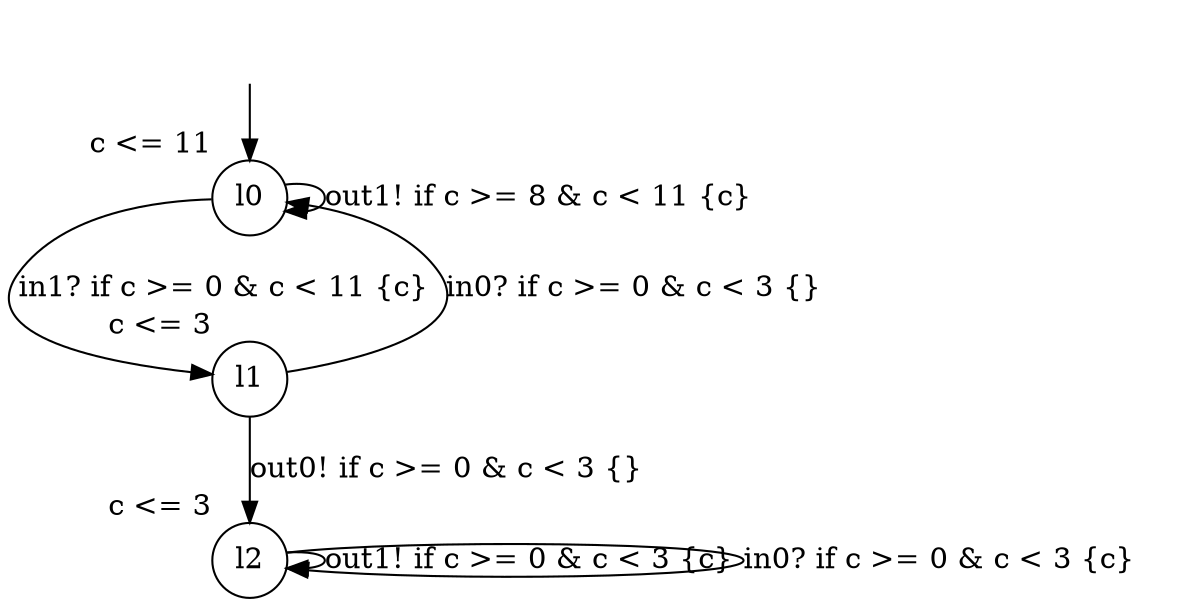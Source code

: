 digraph g {
__start0 [label="" shape="none"];
l0 [shape="circle" margin=0 label="l0", xlabel="c <= 11"];
l1 [shape="circle" margin=0 label="l1", xlabel="c <= 3"];
l2 [shape="circle" margin=0 label="l2", xlabel="c <= 3"];
l0 -> l1 [label="in1? if c >= 0 & c < 11 {c} "];
l0 -> l0 [label="out1! if c >= 8 & c < 11 {c} "];
l1 -> l0 [label="in0? if c >= 0 & c < 3 {} "];
l1 -> l2 [label="out0! if c >= 0 & c < 3 {} "];
l2 -> l2 [label="out1! if c >= 0 & c < 3 {c} "];
l2 -> l2 [label="in0? if c >= 0 & c < 3 {c} "];
__start0 -> l0;
}
